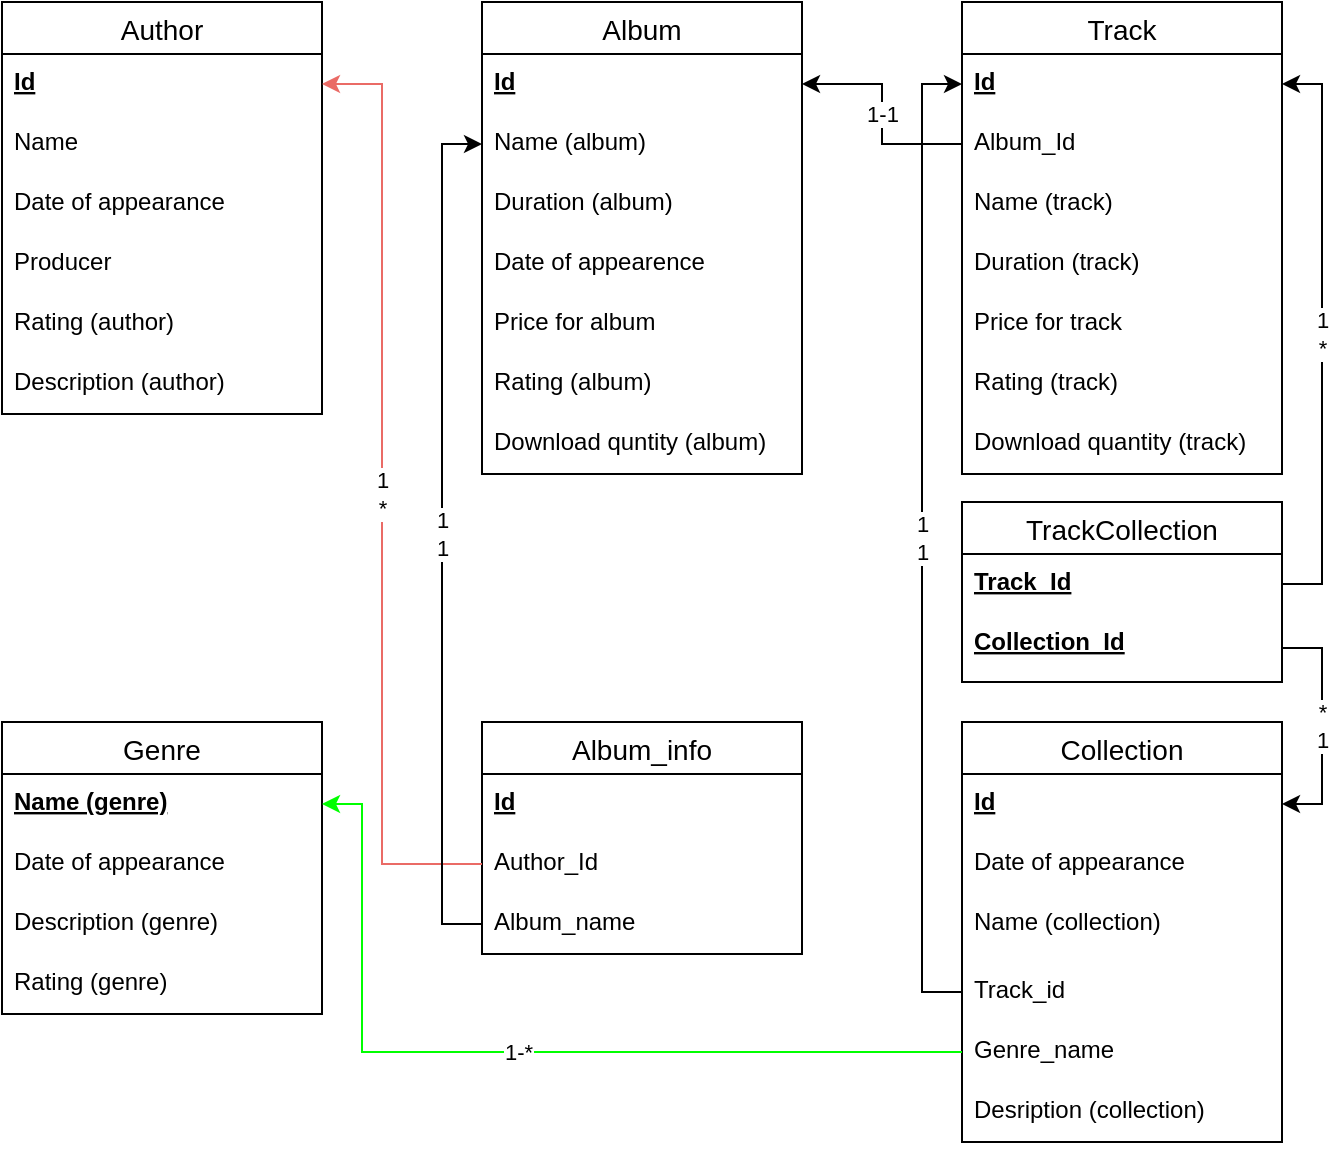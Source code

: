 <mxfile version="13.6.0" type="github">
  <diagram id="f-i3y35mFXTYUoioU1ih" name="Page-1">
    <mxGraphModel dx="448" dy="755" grid="1" gridSize="10" guides="1" tooltips="1" connect="1" arrows="1" fold="1" page="1" pageScale="1" pageWidth="827" pageHeight="1169" math="0" shadow="0">
      <root>
        <mxCell id="0" />
        <mxCell id="1" parent="0" />
        <mxCell id="4544T6BdMF_8p4-fiL_2-229" value="Album" style="swimlane;fontStyle=0;childLayout=stackLayout;horizontal=1;startSize=26;horizontalStack=0;resizeParent=1;resizeParentMax=0;resizeLast=0;collapsible=1;marginBottom=0;align=center;fontSize=14;" parent="1" vertex="1">
          <mxGeometry x="280" y="40" width="160" height="236" as="geometry" />
        </mxCell>
        <mxCell id="r1EPLgQT6vwfXCxGTCBy-23" value="Id" style="text;strokeColor=none;fillColor=none;spacingLeft=4;spacingRight=4;overflow=hidden;rotatable=0;points=[[0,0.5],[1,0.5]];portConstraint=eastwest;fontSize=12;fontStyle=5" parent="4544T6BdMF_8p4-fiL_2-229" vertex="1">
          <mxGeometry y="26" width="160" height="30" as="geometry" />
        </mxCell>
        <mxCell id="r1EPLgQT6vwfXCxGTCBy-30" value="Name (album)" style="text;strokeColor=none;fillColor=none;spacingLeft=4;spacingRight=4;overflow=hidden;rotatable=0;points=[[0,0.5],[1,0.5]];portConstraint=eastwest;fontSize=12;" parent="4544T6BdMF_8p4-fiL_2-229" vertex="1">
          <mxGeometry y="56" width="160" height="30" as="geometry" />
        </mxCell>
        <mxCell id="4544T6BdMF_8p4-fiL_2-230" value="Duration (album)" style="text;strokeColor=none;fillColor=none;spacingLeft=4;spacingRight=4;overflow=hidden;rotatable=0;points=[[0,0.5],[1,0.5]];portConstraint=eastwest;fontSize=12;" parent="4544T6BdMF_8p4-fiL_2-229" vertex="1">
          <mxGeometry y="86" width="160" height="30" as="geometry" />
        </mxCell>
        <mxCell id="4544T6BdMF_8p4-fiL_2-231" value="Date of appearence" style="text;strokeColor=none;fillColor=none;spacingLeft=4;spacingRight=4;overflow=hidden;rotatable=0;points=[[0,0.5],[1,0.5]];portConstraint=eastwest;fontSize=12;" parent="4544T6BdMF_8p4-fiL_2-229" vertex="1">
          <mxGeometry y="116" width="160" height="30" as="geometry" />
        </mxCell>
        <mxCell id="r1EPLgQT6vwfXCxGTCBy-12" value="Price for album" style="text;strokeColor=none;fillColor=none;spacingLeft=4;spacingRight=4;overflow=hidden;rotatable=0;points=[[0,0.5],[1,0.5]];portConstraint=eastwest;fontSize=12;" parent="4544T6BdMF_8p4-fiL_2-229" vertex="1">
          <mxGeometry y="146" width="160" height="30" as="geometry" />
        </mxCell>
        <mxCell id="r1EPLgQT6vwfXCxGTCBy-14" value="Rating (album)" style="text;strokeColor=none;fillColor=none;spacingLeft=4;spacingRight=4;overflow=hidden;rotatable=0;points=[[0,0.5],[1,0.5]];portConstraint=eastwest;fontSize=12;" parent="4544T6BdMF_8p4-fiL_2-229" vertex="1">
          <mxGeometry y="176" width="160" height="30" as="geometry" />
        </mxCell>
        <mxCell id="goL14WmCYbFbmWB3iQWI-1" value="Download quntity (album)" style="text;strokeColor=none;fillColor=none;spacingLeft=4;spacingRight=4;overflow=hidden;rotatable=0;points=[[0,0.5],[1,0.5]];portConstraint=eastwest;fontSize=12;" parent="4544T6BdMF_8p4-fiL_2-229" vertex="1">
          <mxGeometry y="206" width="160" height="30" as="geometry" />
        </mxCell>
        <mxCell id="4544T6BdMF_8p4-fiL_2-233" value="Author" style="swimlane;fontStyle=0;childLayout=stackLayout;horizontal=1;startSize=26;horizontalStack=0;resizeParent=1;resizeParentMax=0;resizeLast=0;collapsible=1;marginBottom=0;align=center;fontSize=14;" parent="1" vertex="1">
          <mxGeometry x="40" y="40" width="160" height="206" as="geometry">
            <mxRectangle x="40" y="40" width="70" height="26" as="alternateBounds" />
          </mxGeometry>
        </mxCell>
        <mxCell id="4544T6BdMF_8p4-fiL_2-234" value="Id" style="text;strokeColor=none;fillColor=none;spacingLeft=4;spacingRight=4;overflow=hidden;rotatable=0;points=[[0,0.5],[1,0.5]];portConstraint=eastwest;fontSize=12;fontStyle=5" parent="4544T6BdMF_8p4-fiL_2-233" vertex="1">
          <mxGeometry y="26" width="160" height="30" as="geometry" />
        </mxCell>
        <mxCell id="K6MdHNm5v1PwbplL9w2z-3" value="Name" style="text;strokeColor=none;fillColor=none;spacingLeft=4;spacingRight=4;overflow=hidden;rotatable=0;points=[[0,0.5],[1,0.5]];portConstraint=eastwest;fontSize=12;" parent="4544T6BdMF_8p4-fiL_2-233" vertex="1">
          <mxGeometry y="56" width="160" height="30" as="geometry" />
        </mxCell>
        <mxCell id="r1EPLgQT6vwfXCxGTCBy-10" value="Date of appearance" style="text;strokeColor=none;fillColor=none;spacingLeft=4;spacingRight=4;overflow=hidden;rotatable=0;points=[[0,0.5],[1,0.5]];portConstraint=eastwest;fontSize=12;" parent="4544T6BdMF_8p4-fiL_2-233" vertex="1">
          <mxGeometry y="86" width="160" height="30" as="geometry" />
        </mxCell>
        <mxCell id="r1EPLgQT6vwfXCxGTCBy-11" value="Producer" style="text;strokeColor=none;fillColor=none;spacingLeft=4;spacingRight=4;overflow=hidden;rotatable=0;points=[[0,0.5],[1,0.5]];portConstraint=eastwest;fontSize=12;" parent="4544T6BdMF_8p4-fiL_2-233" vertex="1">
          <mxGeometry y="116" width="160" height="30" as="geometry" />
        </mxCell>
        <mxCell id="r1EPLgQT6vwfXCxGTCBy-20" value="Rating (author)" style="text;strokeColor=none;fillColor=none;spacingLeft=4;spacingRight=4;overflow=hidden;rotatable=0;points=[[0,0.5],[1,0.5]];portConstraint=eastwest;fontSize=12;" parent="4544T6BdMF_8p4-fiL_2-233" vertex="1">
          <mxGeometry y="146" width="160" height="30" as="geometry" />
        </mxCell>
        <mxCell id="4544T6BdMF_8p4-fiL_2-236" value="Description (author)" style="text;strokeColor=none;fillColor=none;spacingLeft=4;spacingRight=4;overflow=hidden;rotatable=0;points=[[0,0.5],[1,0.5]];portConstraint=eastwest;fontSize=12;" parent="4544T6BdMF_8p4-fiL_2-233" vertex="1">
          <mxGeometry y="176" width="160" height="30" as="geometry" />
        </mxCell>
        <mxCell id="r1EPLgQT6vwfXCxGTCBy-1" value="Track" style="swimlane;fontStyle=0;childLayout=stackLayout;horizontal=1;startSize=26;horizontalStack=0;resizeParent=1;resizeParentMax=0;resizeLast=0;collapsible=1;marginBottom=0;align=center;fontSize=14;" parent="1" vertex="1">
          <mxGeometry x="520" y="40" width="160" height="236" as="geometry" />
        </mxCell>
        <mxCell id="K6MdHNm5v1PwbplL9w2z-5" value="Id" style="text;strokeColor=none;fillColor=none;spacingLeft=4;spacingRight=4;overflow=hidden;rotatable=0;points=[[0,0.5],[1,0.5]];portConstraint=eastwest;fontSize=12;fontStyle=5" parent="r1EPLgQT6vwfXCxGTCBy-1" vertex="1">
          <mxGeometry y="26" width="160" height="30" as="geometry" />
        </mxCell>
        <mxCell id="K6MdHNm5v1PwbplL9w2z-4" value="Album_Id" style="text;strokeColor=none;fillColor=none;spacingLeft=4;spacingRight=4;overflow=hidden;rotatable=0;points=[[0,0.5],[1,0.5]];portConstraint=eastwest;fontSize=12;" parent="r1EPLgQT6vwfXCxGTCBy-1" vertex="1">
          <mxGeometry y="56" width="160" height="30" as="geometry" />
        </mxCell>
        <mxCell id="r1EPLgQT6vwfXCxGTCBy-26" value="Name (track)" style="text;strokeColor=none;fillColor=none;spacingLeft=4;spacingRight=4;overflow=hidden;rotatable=0;points=[[0,0.5],[1,0.5]];portConstraint=eastwest;fontSize=12;" parent="r1EPLgQT6vwfXCxGTCBy-1" vertex="1">
          <mxGeometry y="86" width="160" height="30" as="geometry" />
        </mxCell>
        <mxCell id="r1EPLgQT6vwfXCxGTCBy-3" value="Duration (track)" style="text;strokeColor=none;fillColor=none;spacingLeft=4;spacingRight=4;overflow=hidden;rotatable=0;points=[[0,0.5],[1,0.5]];portConstraint=eastwest;fontSize=12;" parent="r1EPLgQT6vwfXCxGTCBy-1" vertex="1">
          <mxGeometry y="116" width="160" height="30" as="geometry" />
        </mxCell>
        <mxCell id="r1EPLgQT6vwfXCxGTCBy-17" value="Price for track" style="text;strokeColor=none;fillColor=none;spacingLeft=4;spacingRight=4;overflow=hidden;rotatable=0;points=[[0,0.5],[1,0.5]];portConstraint=eastwest;fontSize=12;" parent="r1EPLgQT6vwfXCxGTCBy-1" vertex="1">
          <mxGeometry y="146" width="160" height="30" as="geometry" />
        </mxCell>
        <mxCell id="r1EPLgQT6vwfXCxGTCBy-4" value="Rating (track)" style="text;strokeColor=none;fillColor=none;spacingLeft=4;spacingRight=4;overflow=hidden;rotatable=0;points=[[0,0.5],[1,0.5]];portConstraint=eastwest;fontSize=12;" parent="r1EPLgQT6vwfXCxGTCBy-1" vertex="1">
          <mxGeometry y="176" width="160" height="30" as="geometry" />
        </mxCell>
        <mxCell id="suAEh4mY3-5yWH-RbrIP-1" value="Download quantity (track)" style="text;strokeColor=none;fillColor=none;spacingLeft=4;spacingRight=4;overflow=hidden;rotatable=0;points=[[0,0.5],[1,0.5]];portConstraint=eastwest;fontSize=12;" parent="r1EPLgQT6vwfXCxGTCBy-1" vertex="1">
          <mxGeometry y="206" width="160" height="30" as="geometry" />
        </mxCell>
        <mxCell id="r1EPLgQT6vwfXCxGTCBy-31" value="Genre" style="swimlane;fontStyle=0;childLayout=stackLayout;horizontal=1;startSize=26;horizontalStack=0;resizeParent=1;resizeParentMax=0;resizeLast=0;collapsible=1;marginBottom=0;align=center;fontSize=14;" parent="1" vertex="1">
          <mxGeometry x="40" y="400" width="160" height="146" as="geometry">
            <mxRectangle x="40" y="40" width="70" height="26" as="alternateBounds" />
          </mxGeometry>
        </mxCell>
        <mxCell id="r1EPLgQT6vwfXCxGTCBy-32" value="Name (genre)" style="text;strokeColor=none;fillColor=none;spacingLeft=4;spacingRight=4;overflow=hidden;rotatable=0;points=[[0,0.5],[1,0.5]];portConstraint=eastwest;fontSize=12;fontStyle=5" parent="r1EPLgQT6vwfXCxGTCBy-31" vertex="1">
          <mxGeometry y="26" width="160" height="30" as="geometry" />
        </mxCell>
        <mxCell id="r1EPLgQT6vwfXCxGTCBy-33" value="Date of appearance" style="text;strokeColor=none;fillColor=none;spacingLeft=4;spacingRight=4;overflow=hidden;rotatable=0;points=[[0,0.5],[1,0.5]];portConstraint=eastwest;fontSize=12;" parent="r1EPLgQT6vwfXCxGTCBy-31" vertex="1">
          <mxGeometry y="56" width="160" height="30" as="geometry" />
        </mxCell>
        <mxCell id="r1EPLgQT6vwfXCxGTCBy-34" value="Description (genre)" style="text;strokeColor=none;fillColor=none;spacingLeft=4;spacingRight=4;overflow=hidden;rotatable=0;points=[[0,0.5],[1,0.5]];portConstraint=eastwest;fontSize=12;" parent="r1EPLgQT6vwfXCxGTCBy-31" vertex="1">
          <mxGeometry y="86" width="160" height="30" as="geometry" />
        </mxCell>
        <mxCell id="r1EPLgQT6vwfXCxGTCBy-36" value="Rating (genre)" style="text;strokeColor=none;fillColor=none;spacingLeft=4;spacingRight=4;overflow=hidden;rotatable=0;points=[[0,0.5],[1,0.5]];portConstraint=eastwest;fontSize=12;" parent="r1EPLgQT6vwfXCxGTCBy-31" vertex="1">
          <mxGeometry y="116" width="160" height="30" as="geometry" />
        </mxCell>
        <mxCell id="bhpntLoCDDawVMJ1HQ9--2" value="1-1" style="edgeStyle=orthogonalEdgeStyle;rounded=0;orthogonalLoop=1;jettySize=auto;html=1;exitX=0;exitY=0.5;exitDx=0;exitDy=0;" parent="1" source="K6MdHNm5v1PwbplL9w2z-4" target="r1EPLgQT6vwfXCxGTCBy-23" edge="1">
          <mxGeometry relative="1" as="geometry" />
        </mxCell>
        <mxCell id="ZtxoNO1wAOeYP2fWMKKs-1" value="Collection" style="swimlane;fontStyle=0;childLayout=stackLayout;horizontal=1;startSize=26;horizontalStack=0;resizeParent=1;resizeParentMax=0;resizeLast=0;collapsible=1;marginBottom=0;align=center;fontSize=14;" parent="1" vertex="1">
          <mxGeometry x="520" y="400" width="160" height="210" as="geometry">
            <mxRectangle x="40" y="40" width="70" height="26" as="alternateBounds" />
          </mxGeometry>
        </mxCell>
        <mxCell id="ZtxoNO1wAOeYP2fWMKKs-2" value="Id" style="text;strokeColor=none;fillColor=none;spacingLeft=4;spacingRight=4;overflow=hidden;rotatable=0;points=[[0,0.5],[1,0.5]];portConstraint=eastwest;fontSize=12;fontStyle=5" parent="ZtxoNO1wAOeYP2fWMKKs-1" vertex="1">
          <mxGeometry y="26" width="160" height="30" as="geometry" />
        </mxCell>
        <mxCell id="ZtxoNO1wAOeYP2fWMKKs-3" value="Date of appearance" style="text;strokeColor=none;fillColor=none;spacingLeft=4;spacingRight=4;overflow=hidden;rotatable=0;points=[[0,0.5],[1,0.5]];portConstraint=eastwest;fontSize=12;" parent="ZtxoNO1wAOeYP2fWMKKs-1" vertex="1">
          <mxGeometry y="56" width="160" height="30" as="geometry" />
        </mxCell>
        <mxCell id="ZtxoNO1wAOeYP2fWMKKs-4" value="Name (collection)" style="text;strokeColor=none;fillColor=none;spacingLeft=4;spacingRight=4;overflow=hidden;rotatable=0;points=[[0,0.5],[1,0.5]];portConstraint=eastwest;fontSize=12;" parent="ZtxoNO1wAOeYP2fWMKKs-1" vertex="1">
          <mxGeometry y="86" width="160" height="34" as="geometry" />
        </mxCell>
        <mxCell id="goL14WmCYbFbmWB3iQWI-10" value="Track_id" style="text;strokeColor=none;fillColor=none;spacingLeft=4;spacingRight=4;overflow=hidden;rotatable=0;points=[[0,0.5],[1,0.5]];portConstraint=eastwest;fontSize=12;" parent="ZtxoNO1wAOeYP2fWMKKs-1" vertex="1">
          <mxGeometry y="120" width="160" height="30" as="geometry" />
        </mxCell>
        <mxCell id="suAEh4mY3-5yWH-RbrIP-3" value="Genre_name" style="text;strokeColor=none;fillColor=none;spacingLeft=4;spacingRight=4;overflow=hidden;rotatable=0;points=[[0,0.5],[1,0.5]];portConstraint=eastwest;fontSize=12;" parent="ZtxoNO1wAOeYP2fWMKKs-1" vertex="1">
          <mxGeometry y="150" width="160" height="30" as="geometry" />
        </mxCell>
        <mxCell id="suAEh4mY3-5yWH-RbrIP-4" value="Desription (collection)" style="text;strokeColor=none;fillColor=none;spacingLeft=4;spacingRight=4;overflow=hidden;rotatable=0;points=[[0,0.5],[1,0.5]];portConstraint=eastwest;fontSize=12;" parent="ZtxoNO1wAOeYP2fWMKKs-1" vertex="1">
          <mxGeometry y="180" width="160" height="30" as="geometry" />
        </mxCell>
        <mxCell id="goL14WmCYbFbmWB3iQWI-4" value="Album_info" style="swimlane;fontStyle=0;childLayout=stackLayout;horizontal=1;startSize=26;horizontalStack=0;resizeParent=1;resizeParentMax=0;resizeLast=0;collapsible=1;marginBottom=0;align=center;fontSize=14;" parent="1" vertex="1">
          <mxGeometry x="280" y="400" width="160" height="116" as="geometry">
            <mxRectangle x="40" y="40" width="70" height="26" as="alternateBounds" />
          </mxGeometry>
        </mxCell>
        <mxCell id="goL14WmCYbFbmWB3iQWI-5" value="Id" style="text;strokeColor=none;fillColor=none;spacingLeft=4;spacingRight=4;overflow=hidden;rotatable=0;points=[[0,0.5],[1,0.5]];portConstraint=eastwest;fontSize=12;fontStyle=5" parent="goL14WmCYbFbmWB3iQWI-4" vertex="1">
          <mxGeometry y="26" width="160" height="30" as="geometry" />
        </mxCell>
        <mxCell id="goL14WmCYbFbmWB3iQWI-6" value="Author_Id" style="text;strokeColor=none;fillColor=none;spacingLeft=4;spacingRight=4;overflow=hidden;rotatable=0;points=[[0,0.5],[1,0.5]];portConstraint=eastwest;fontSize=12;" parent="goL14WmCYbFbmWB3iQWI-4" vertex="1">
          <mxGeometry y="56" width="160" height="30" as="geometry" />
        </mxCell>
        <mxCell id="goL14WmCYbFbmWB3iQWI-7" value="Album_name" style="text;strokeColor=none;fillColor=none;spacingLeft=4;spacingRight=4;overflow=hidden;rotatable=0;points=[[0,0.5],[1,0.5]];portConstraint=eastwest;fontSize=12;" parent="goL14WmCYbFbmWB3iQWI-4" vertex="1">
          <mxGeometry y="86" width="160" height="30" as="geometry" />
        </mxCell>
        <mxCell id="goL14WmCYbFbmWB3iQWI-9" value="&lt;div&gt;1&lt;/div&gt;&lt;div&gt;*&lt;br&gt;&lt;/div&gt;" style="edgeStyle=orthogonalEdgeStyle;rounded=0;orthogonalLoop=1;jettySize=auto;html=1;exitX=0;exitY=0.5;exitDx=0;exitDy=0;entryX=1;entryY=0.5;entryDx=0;entryDy=0;strokeColor=#EA6B66;" parent="1" source="goL14WmCYbFbmWB3iQWI-6" target="4544T6BdMF_8p4-fiL_2-234" edge="1">
          <mxGeometry relative="1" as="geometry">
            <Array as="points">
              <mxPoint x="230" y="471" />
              <mxPoint x="230" y="81" />
            </Array>
          </mxGeometry>
        </mxCell>
        <mxCell id="suAEh4mY3-5yWH-RbrIP-5" value="&lt;div&gt;1-*&lt;/div&gt;" style="edgeStyle=orthogonalEdgeStyle;rounded=0;orthogonalLoop=1;jettySize=auto;html=1;exitX=0;exitY=0.5;exitDx=0;exitDy=0;entryX=1;entryY=0.5;entryDx=0;entryDy=0;strokeColor=#00FF00;" parent="1" source="suAEh4mY3-5yWH-RbrIP-3" target="r1EPLgQT6vwfXCxGTCBy-32" edge="1">
          <mxGeometry relative="1" as="geometry">
            <Array as="points">
              <mxPoint x="220" y="565" />
              <mxPoint x="220" y="441" />
            </Array>
          </mxGeometry>
        </mxCell>
        <mxCell id="vHR6BpmzhiqFp_ws-1rr-1" value="&lt;div&gt;1&lt;/div&gt;&lt;div&gt;1&lt;br&gt;&lt;/div&gt;" style="edgeStyle=orthogonalEdgeStyle;rounded=0;orthogonalLoop=1;jettySize=auto;html=1;exitX=0;exitY=0.5;exitDx=0;exitDy=0;entryX=0;entryY=0.5;entryDx=0;entryDy=0;" edge="1" parent="1" source="goL14WmCYbFbmWB3iQWI-7" target="r1EPLgQT6vwfXCxGTCBy-30">
          <mxGeometry relative="1" as="geometry" />
        </mxCell>
        <mxCell id="vHR6BpmzhiqFp_ws-1rr-2" value="&lt;div&gt;1&lt;/div&gt;&lt;div&gt;1&lt;br&gt;&lt;/div&gt;" style="edgeStyle=orthogonalEdgeStyle;rounded=0;orthogonalLoop=1;jettySize=auto;html=1;exitX=0;exitY=0.5;exitDx=0;exitDy=0;entryX=0;entryY=0.5;entryDx=0;entryDy=0;" edge="1" parent="1" source="goL14WmCYbFbmWB3iQWI-10" target="K6MdHNm5v1PwbplL9w2z-5">
          <mxGeometry relative="1" as="geometry" />
        </mxCell>
        <mxCell id="vHR6BpmzhiqFp_ws-1rr-3" value="TrackCollection" style="swimlane;fontStyle=0;childLayout=stackLayout;horizontal=1;startSize=26;horizontalStack=0;resizeParent=1;resizeParentMax=0;resizeLast=0;collapsible=1;marginBottom=0;align=center;fontSize=14;" vertex="1" parent="1">
          <mxGeometry x="520" y="290" width="160" height="90" as="geometry">
            <mxRectangle x="40" y="40" width="70" height="26" as="alternateBounds" />
          </mxGeometry>
        </mxCell>
        <mxCell id="vHR6BpmzhiqFp_ws-1rr-5" value="Track_Id" style="text;strokeColor=none;fillColor=none;spacingLeft=4;spacingRight=4;overflow=hidden;rotatable=0;points=[[0,0.5],[1,0.5]];portConstraint=eastwest;fontSize=12;fontStyle=5" vertex="1" parent="vHR6BpmzhiqFp_ws-1rr-3">
          <mxGeometry y="26" width="160" height="30" as="geometry" />
        </mxCell>
        <mxCell id="vHR6BpmzhiqFp_ws-1rr-6" value="Collection_Id" style="text;strokeColor=none;fillColor=none;spacingLeft=4;spacingRight=4;overflow=hidden;rotatable=0;points=[[0,0.5],[1,0.5]];portConstraint=eastwest;fontSize=12;fontStyle=5" vertex="1" parent="vHR6BpmzhiqFp_ws-1rr-3">
          <mxGeometry y="56" width="160" height="34" as="geometry" />
        </mxCell>
        <mxCell id="vHR6BpmzhiqFp_ws-1rr-10" value="&lt;div&gt;*&lt;/div&gt;&lt;div&gt;1&lt;br&gt;&lt;/div&gt;" style="edgeStyle=orthogonalEdgeStyle;rounded=0;orthogonalLoop=1;jettySize=auto;html=1;exitX=1;exitY=0.5;exitDx=0;exitDy=0;entryX=1;entryY=0.5;entryDx=0;entryDy=0;" edge="1" parent="1" source="vHR6BpmzhiqFp_ws-1rr-6" target="ZtxoNO1wAOeYP2fWMKKs-2">
          <mxGeometry relative="1" as="geometry" />
        </mxCell>
        <mxCell id="vHR6BpmzhiqFp_ws-1rr-11" value="&lt;div&gt;1&lt;/div&gt;&lt;div&gt;*&lt;/div&gt;" style="edgeStyle=orthogonalEdgeStyle;rounded=0;orthogonalLoop=1;jettySize=auto;html=1;exitX=1;exitY=0.5;exitDx=0;exitDy=0;" edge="1" parent="1" source="vHR6BpmzhiqFp_ws-1rr-5" target="K6MdHNm5v1PwbplL9w2z-5">
          <mxGeometry relative="1" as="geometry" />
        </mxCell>
      </root>
    </mxGraphModel>
  </diagram>
</mxfile>
